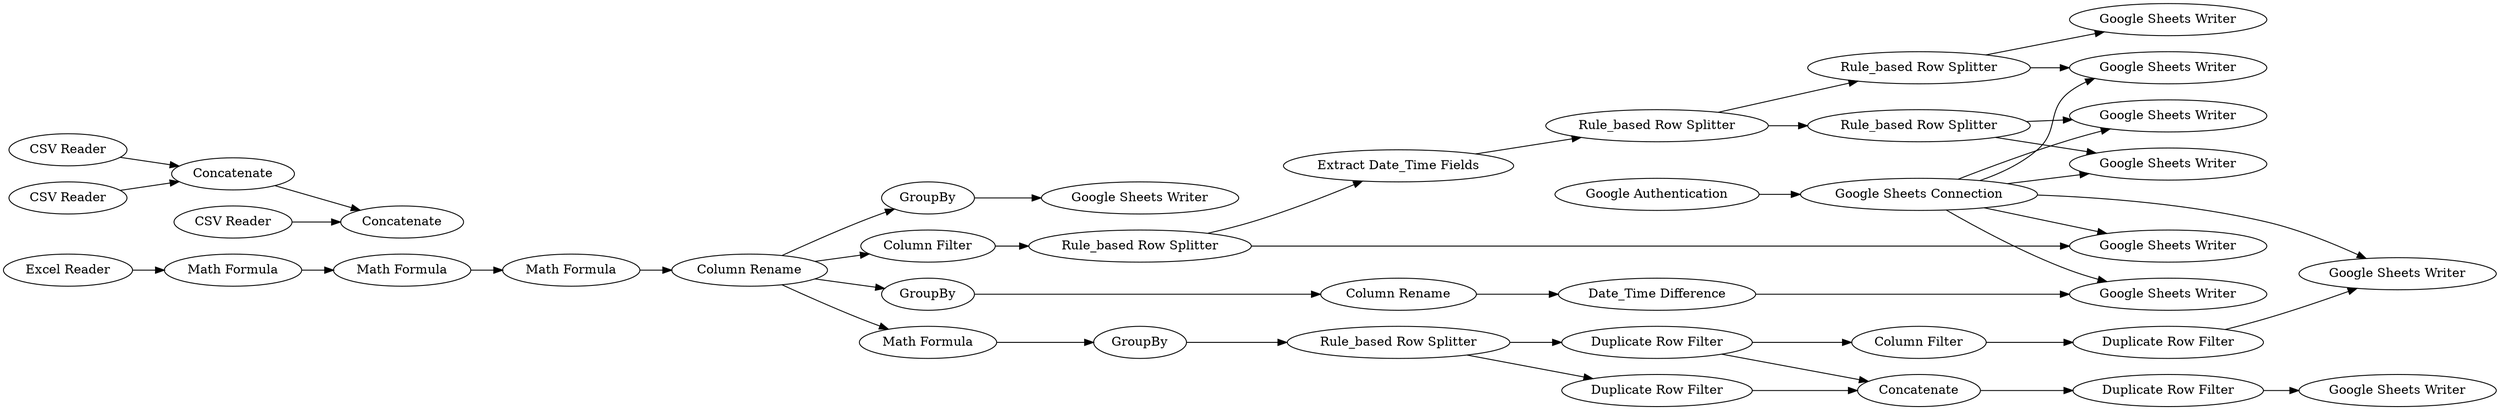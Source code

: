 digraph {
	53 -> 54
	7 -> 8
	2 -> 23
	4 -> 5
	35 -> 38
	8 -> 9
	20 -> 32
	21 -> 17
	12 -> 47
	15 -> 21
	1 -> 6
	25 -> 29
	47 -> 27
	20 -> 31
	9 -> 3
	48 -> 51
	5 -> 26
	51 -> 53
	54 -> 55
	52 -> 12
	25 -> 26
	25 -> 28
	21 -> 28
	22 -> 29
	34 -> 39
	9 -> 11
	33 -> 38
	19 -> 22
	24 -> 25
	25 -> 30
	10 -> 48
	48 -> 52
	6 -> 7
	9 -> 2
	11 -> 10
	38 -> 39
	52 -> 53
	3 -> 4
	17 -> 19
	19 -> 20
	25 -> 31
	25 -> 27
	9 -> 15
	22 -> 30
	27 [label="Google Sheets Writer"]
	55 [label="Google Sheets Writer"]
	7 [label="Math Formula"]
	9 [label="Column Rename"]
	52 [label="Duplicate Row Filter"]
	26 [label="Google Sheets Writer"]
	21 [label="Rule_based Row Splitter"]
	8 [label="Math Formula"]
	17 [label="Extract Date_Time Fields"]
	3 [label=GroupBy]
	19 [label="Rule_based Row Splitter"]
	24 [label="Google Authentication"]
	31 [label="Google Sheets Writer"]
	51 [label="Duplicate Row Filter"]
	6 [label="Math Formula"]
	15 [label="Column Filter"]
	25 [label="Google Sheets Connection"]
	54 [label="Duplicate Row Filter"]
	12 [label="Column Filter"]
	10 [label=GroupBy]
	48 [label="Rule_based Row Splitter"]
	30 [label="Google Sheets Writer"]
	1 [label="Excel Reader"]
	22 [label="Rule_based Row Splitter"]
	53 [label=Concatenate]
	28 [label="Google Sheets Writer"]
	23 [label="Google Sheets Writer"]
	4 [label="Column Rename"]
	11 [label="Math Formula"]
	47 [label="Duplicate Row Filter"]
	38 [label=Concatenate]
	5 [label="Date_Time Difference"]
	20 [label="Rule_based Row Splitter"]
	35 [label="CSV Reader"]
	34 [label="CSV Reader"]
	29 [label="Google Sheets Writer"]
	39 [label=Concatenate]
	33 [label="CSV Reader"]
	32 [label="Google Sheets Writer"]
	2 [label=GroupBy]
	rankdir=LR
}
